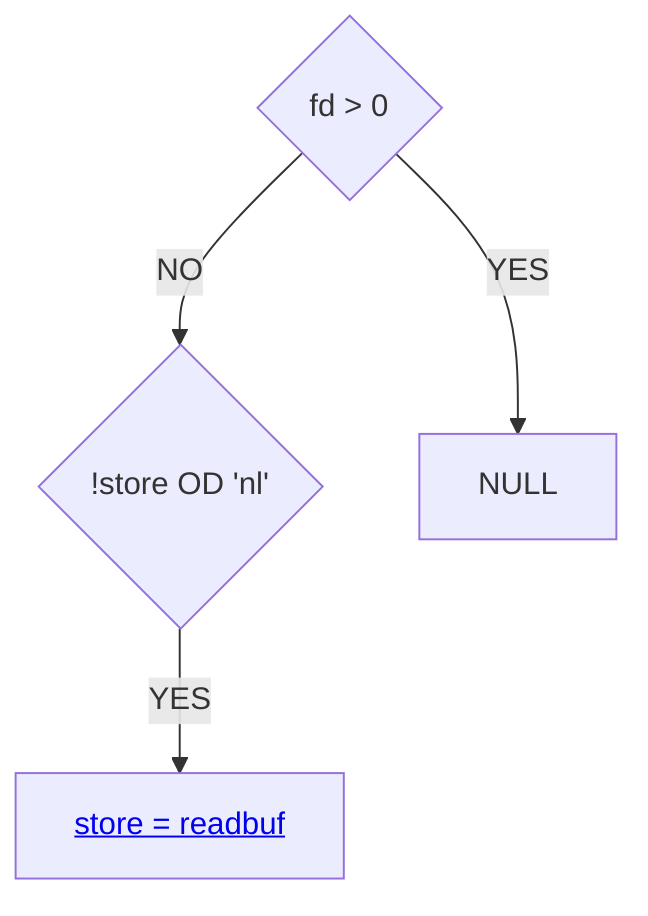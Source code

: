 graph TD
    A{fd > 0} -->|NO| B{!store OD 'nl'}
    A --> |YES|C[NULL]
    B --> |YES|D[<a href=https://github.com/ELREKO/get_next_line/blob/main/doc/readbuf.mmd> store = readbuf </a> ]
